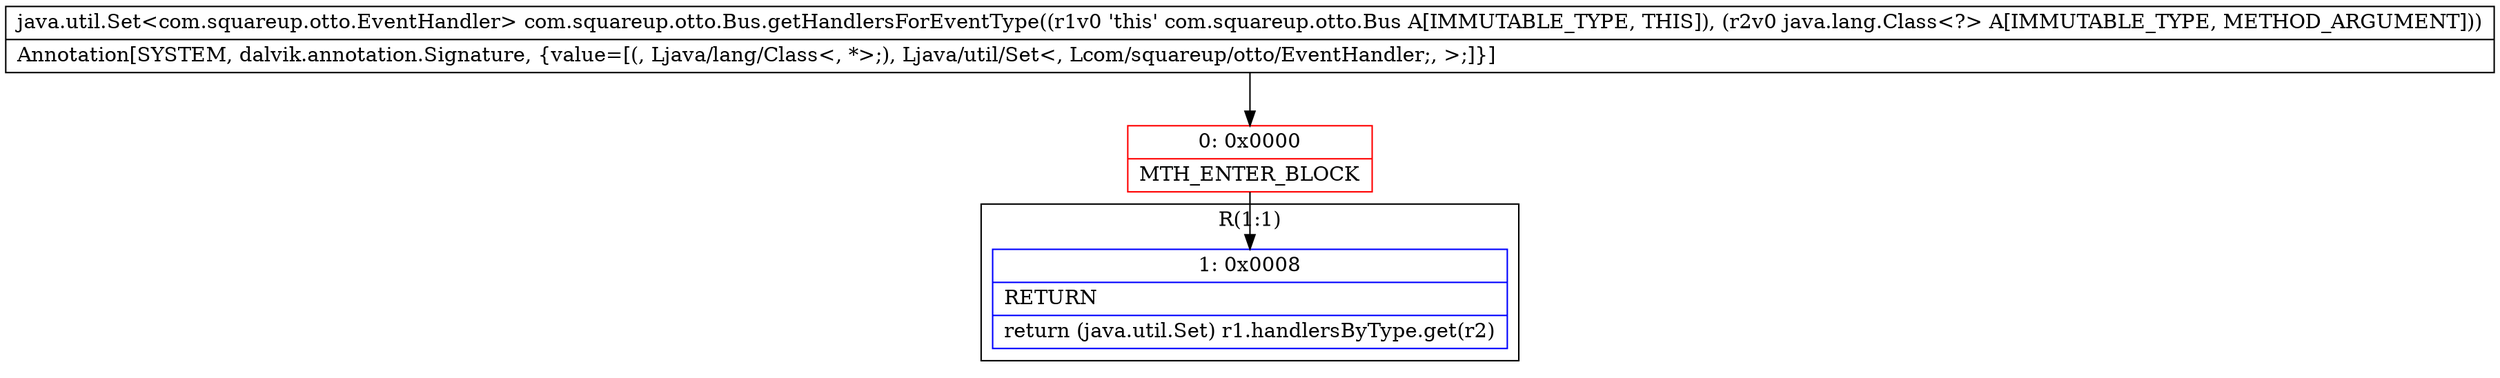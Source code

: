 digraph "CFG forcom.squareup.otto.Bus.getHandlersForEventType(Ljava\/lang\/Class;)Ljava\/util\/Set;" {
subgraph cluster_Region_895837376 {
label = "R(1:1)";
node [shape=record,color=blue];
Node_1 [shape=record,label="{1\:\ 0x0008|RETURN\l|return (java.util.Set) r1.handlersByType.get(r2)\l}"];
}
Node_0 [shape=record,color=red,label="{0\:\ 0x0000|MTH_ENTER_BLOCK\l}"];
MethodNode[shape=record,label="{java.util.Set\<com.squareup.otto.EventHandler\> com.squareup.otto.Bus.getHandlersForEventType((r1v0 'this' com.squareup.otto.Bus A[IMMUTABLE_TYPE, THIS]), (r2v0 java.lang.Class\<?\> A[IMMUTABLE_TYPE, METHOD_ARGUMENT]))  | Annotation[SYSTEM, dalvik.annotation.Signature, \{value=[(, Ljava\/lang\/Class\<, *\>;), Ljava\/util\/Set\<, Lcom\/squareup\/otto\/EventHandler;, \>;]\}]\l}"];
MethodNode -> Node_0;
Node_0 -> Node_1;
}

